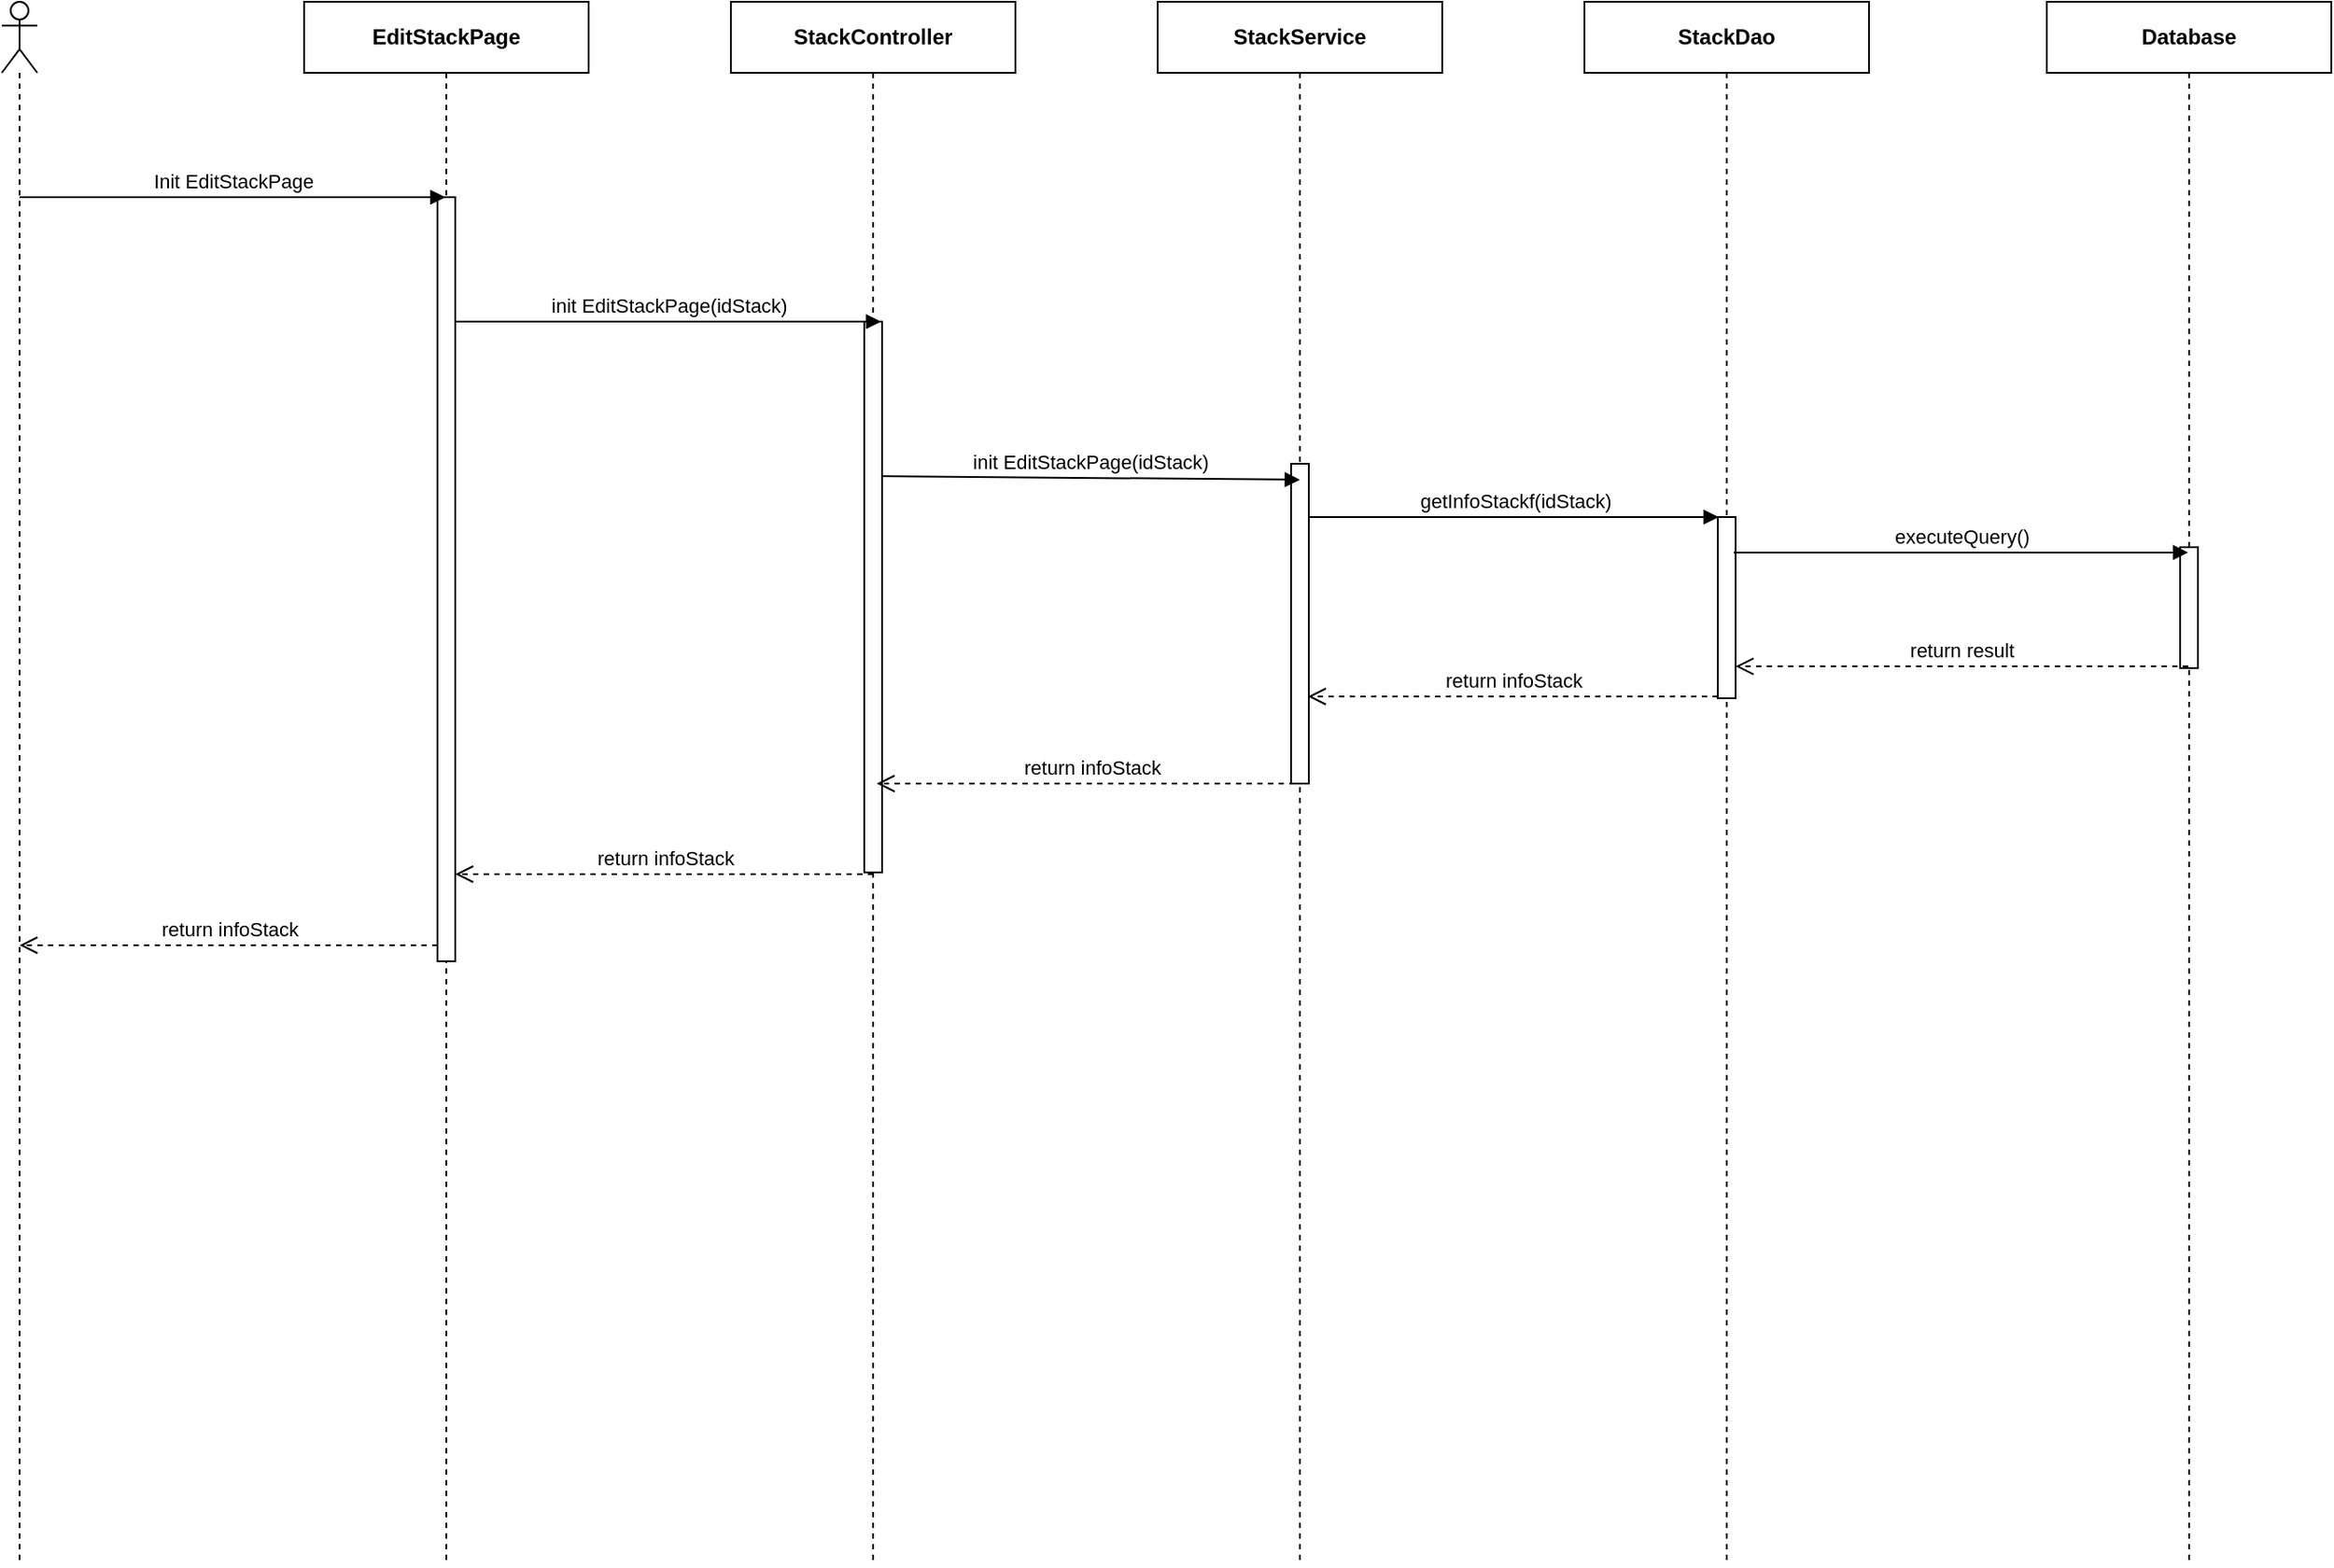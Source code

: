 <mxfile version="14.4.3" type="device" pages="3"><diagram id="dortT6MqcTZUcP8f6nc-" name="Ev01"><mxGraphModel dx="1205" dy="696" grid="1" gridSize="10" guides="1" tooltips="1" connect="1" arrows="1" fold="1" page="1" pageScale="1" pageWidth="850" pageHeight="1100" math="0" shadow="0"><root><mxCell id="0"/><mxCell id="1" parent="0"/><mxCell id="cZlcfkwqCXku29xARAWF-1" value="" style="shape=umlLifeline;participant=umlActor;perimeter=lifelinePerimeter;whiteSpace=wrap;html=1;container=1;collapsible=0;recursiveResize=0;verticalAlign=top;spacingTop=36;outlineConnect=0;" parent="1" vertex="1"><mxGeometry x="310" y="80" width="20" height="880" as="geometry"/></mxCell><mxCell id="cZlcfkwqCXku29xARAWF-2" value="&lt;b&gt;EditStackPage&lt;/b&gt;" style="shape=umlLifeline;perimeter=lifelinePerimeter;whiteSpace=wrap;html=1;container=1;collapsible=0;recursiveResize=0;outlineConnect=0;" parent="1" vertex="1"><mxGeometry x="480" y="80" width="160" height="880" as="geometry"/></mxCell><mxCell id="cZlcfkwqCXku29xARAWF-3" value="" style="html=1;points=[];perimeter=orthogonalPerimeter;" parent="cZlcfkwqCXku29xARAWF-2" vertex="1"><mxGeometry x="75" y="110" width="10" height="430" as="geometry"/></mxCell><mxCell id="cZlcfkwqCXku29xARAWF-4" value="&lt;b&gt;StackDao&lt;/b&gt;" style="shape=umlLifeline;perimeter=lifelinePerimeter;whiteSpace=wrap;html=1;container=1;collapsible=0;recursiveResize=0;outlineConnect=0;" parent="1" vertex="1"><mxGeometry x="1200" y="80" width="160" height="880" as="geometry"/></mxCell><mxCell id="cZlcfkwqCXku29xARAWF-5" value="" style="html=1;points=[];perimeter=orthogonalPerimeter;" parent="cZlcfkwqCXku29xARAWF-4" vertex="1"><mxGeometry x="75" y="290" width="10" height="102" as="geometry"/></mxCell><mxCell id="cZlcfkwqCXku29xARAWF-7" value="return infoStack" style="html=1;verticalAlign=bottom;endArrow=open;dashed=1;endSize=8;exitX=0;exitY=0.95;" parent="cZlcfkwqCXku29xARAWF-4" edge="1"><mxGeometry relative="1" as="geometry"><mxPoint x="-155.5" y="391.0" as="targetPoint"/><mxPoint x="75" y="391" as="sourcePoint"/></mxGeometry></mxCell><mxCell id="cZlcfkwqCXku29xARAWF-8" value="&lt;b&gt;StackService&lt;/b&gt;" style="shape=umlLifeline;perimeter=lifelinePerimeter;whiteSpace=wrap;html=1;container=1;collapsible=0;recursiveResize=0;outlineConnect=0;" parent="1" vertex="1"><mxGeometry x="960" y="80" width="160" height="880" as="geometry"/></mxCell><mxCell id="cZlcfkwqCXku29xARAWF-9" value="" style="html=1;points=[];perimeter=orthogonalPerimeter;" parent="cZlcfkwqCXku29xARAWF-8" vertex="1"><mxGeometry x="75" y="260" width="10" height="180" as="geometry"/></mxCell><mxCell id="cZlcfkwqCXku29xARAWF-10" value="&lt;b&gt;StackController&lt;/b&gt;" style="shape=umlLifeline;perimeter=lifelinePerimeter;whiteSpace=wrap;html=1;container=1;collapsible=0;recursiveResize=0;outlineConnect=0;" parent="1" vertex="1"><mxGeometry x="720" y="80" width="160" height="880" as="geometry"/></mxCell><mxCell id="cZlcfkwqCXku29xARAWF-11" value="" style="html=1;points=[];perimeter=orthogonalPerimeter;" parent="cZlcfkwqCXku29xARAWF-10" vertex="1"><mxGeometry x="75" y="180" width="10" height="310" as="geometry"/></mxCell><mxCell id="cZlcfkwqCXku29xARAWF-14" value="Init EditStackPage" style="html=1;verticalAlign=bottom;endArrow=block;" parent="1" target="cZlcfkwqCXku29xARAWF-2" edge="1"><mxGeometry width="80" relative="1" as="geometry"><mxPoint x="320" y="190" as="sourcePoint"/><mxPoint x="400" y="190" as="targetPoint"/></mxGeometry></mxCell><mxCell id="cZlcfkwqCXku29xARAWF-15" value="init&amp;nbsp;EditStackPage(idStack)" style="html=1;verticalAlign=bottom;endArrow=block;" parent="1" edge="1"><mxGeometry width="80" relative="1" as="geometry"><mxPoint x="565" y="260.0" as="sourcePoint"/><mxPoint x="804.5" y="260.0" as="targetPoint"/></mxGeometry></mxCell><mxCell id="cZlcfkwqCXku29xARAWF-16" value="init&amp;nbsp;EditStackPage(idStack)" style="html=1;verticalAlign=bottom;endArrow=block;" parent="1" edge="1"><mxGeometry relative="1" as="geometry"><mxPoint x="805" y="347.0" as="sourcePoint"/><mxPoint x="1040" y="349" as="targetPoint"/></mxGeometry></mxCell><mxCell id="cZlcfkwqCXku29xARAWF-17" value="return infoStack" style="html=1;verticalAlign=bottom;endArrow=open;dashed=1;endSize=8;" parent="1" edge="1"><mxGeometry relative="1" as="geometry"><mxPoint x="802" y="520" as="targetPoint"/><mxPoint x="1043" y="520" as="sourcePoint"/></mxGeometry></mxCell><mxCell id="cZlcfkwqCXku29xARAWF-18" value="return infoStack" style="html=1;verticalAlign=bottom;endArrow=open;dashed=1;endSize=8;" parent="1" edge="1"><mxGeometry relative="1" as="geometry"><mxPoint x="800" y="571.0" as="sourcePoint"/><mxPoint x="565" y="571.0" as="targetPoint"/></mxGeometry></mxCell><mxCell id="btJIW14edb4-GAvGna9D-1" value="return infoStack" style="html=1;verticalAlign=bottom;endArrow=open;dashed=1;endSize=8;" parent="1" edge="1"><mxGeometry relative="1" as="geometry"><mxPoint x="555" y="611" as="sourcePoint"/><mxPoint x="320" y="611" as="targetPoint"/></mxGeometry></mxCell><mxCell id="RR2y86YbD3n0Jtwzs3iX-1" value="&lt;b&gt;Database&lt;/b&gt;" style="shape=umlLifeline;perimeter=lifelinePerimeter;whiteSpace=wrap;html=1;container=1;collapsible=0;recursiveResize=0;outlineConnect=0;" parent="1" vertex="1"><mxGeometry x="1460" y="80" width="160" height="880" as="geometry"/></mxCell><mxCell id="RR2y86YbD3n0Jtwzs3iX-3" value="" style="html=1;points=[];perimeter=orthogonalPerimeter;" parent="RR2y86YbD3n0Jtwzs3iX-1" vertex="1"><mxGeometry x="75" y="307" width="10" height="68" as="geometry"/></mxCell><mxCell id="RR2y86YbD3n0Jtwzs3iX-2" value="executeQuery()" style="html=1;verticalAlign=bottom;endArrow=block;exitX=0.9;exitY=0.196;exitDx=0;exitDy=0;exitPerimeter=0;" parent="1" source="cZlcfkwqCXku29xARAWF-5" target="RR2y86YbD3n0Jtwzs3iX-1" edge="1"><mxGeometry relative="1" as="geometry"><mxPoint x="1290.004" y="390" as="sourcePoint"/><mxPoint x="1525.68" y="390" as="targetPoint"/></mxGeometry></mxCell><mxCell id="cZlcfkwqCXku29xARAWF-6" value="getInfoStackf(idStack)" style="html=1;verticalAlign=bottom;endArrow=block;entryX=0;entryY=0;" parent="1" edge="1"><mxGeometry relative="1" as="geometry"><mxPoint x="1045" y="370" as="sourcePoint"/><mxPoint x="1275.5" y="370" as="targetPoint"/></mxGeometry></mxCell><mxCell id="RR2y86YbD3n0Jtwzs3iX-4" value="return result" style="html=1;verticalAlign=bottom;endArrow=open;dashed=1;endSize=8;entryX=1;entryY=0.824;entryDx=0;entryDy=0;entryPerimeter=0;" parent="1" target="cZlcfkwqCXku29xARAWF-5" edge="1"><mxGeometry relative="1" as="geometry"><mxPoint x="1290" y="454" as="targetPoint"/><mxPoint x="1539.5" y="454.0" as="sourcePoint"/></mxGeometry></mxCell></root></mxGraphModel></diagram><diagram id="miUTli6exasW_K5MXO2H" name="Ev02"><mxGraphModel dx="2048" dy="1184" grid="1" gridSize="10" guides="1" tooltips="1" connect="1" arrows="1" fold="1" page="1" pageScale="1" pageWidth="850" pageHeight="1100" math="0" shadow="0"><root><mxCell id="M45TqKtGHWPlIFZI2yQL-0"/><mxCell id="M45TqKtGHWPlIFZI2yQL-1" parent="M45TqKtGHWPlIFZI2yQL-0"/><mxCell id="gCiw3v80WIzXXxmJgqHb-2" value="alt" style="shape=umlFrame;whiteSpace=wrap;html=1;" parent="M45TqKtGHWPlIFZI2yQL-1" vertex="1"><mxGeometry x="190" y="681" width="990" height="296" as="geometry"/></mxCell><mxCell id="M45TqKtGHWPlIFZI2yQL-4" value="" style="shape=umlLifeline;participant=umlActor;perimeter=lifelinePerimeter;whiteSpace=wrap;html=1;container=1;collapsible=0;recursiveResize=0;verticalAlign=top;spacingTop=36;outlineConnect=0;" parent="M45TqKtGHWPlIFZI2yQL-1" vertex="1"><mxGeometry x="310" y="80" width="20" height="1200" as="geometry"/></mxCell><mxCell id="M45TqKtGHWPlIFZI2yQL-5" value="&lt;b&gt;EditStackPage&lt;/b&gt;" style="shape=umlLifeline;perimeter=lifelinePerimeter;whiteSpace=wrap;html=1;container=1;collapsible=0;recursiveResize=0;outlineConnect=0;" parent="M45TqKtGHWPlIFZI2yQL-1" vertex="1"><mxGeometry x="480" y="80" width="160" height="1200" as="geometry"/></mxCell><mxCell id="M45TqKtGHWPlIFZI2yQL-6" value="" style="html=1;points=[];perimeter=orthogonalPerimeter;" parent="M45TqKtGHWPlIFZI2yQL-5" vertex="1"><mxGeometry x="75" y="110" width="10" height="770" as="geometry"/></mxCell><mxCell id="M45TqKtGHWPlIFZI2yQL-7" value="&lt;b&gt;StackDao&lt;/b&gt;" style="shape=umlLifeline;perimeter=lifelinePerimeter;whiteSpace=wrap;html=1;container=1;collapsible=0;recursiveResize=0;outlineConnect=0;" parent="M45TqKtGHWPlIFZI2yQL-1" vertex="1"><mxGeometry x="1224" y="80" width="160" height="1200" as="geometry"/></mxCell><mxCell id="M45TqKtGHWPlIFZI2yQL-8" value="&lt;b&gt;Stack&lt;/b&gt;&lt;b&gt;Service&lt;/b&gt;" style="shape=umlLifeline;perimeter=lifelinePerimeter;whiteSpace=wrap;html=1;container=1;collapsible=0;recursiveResize=0;outlineConnect=0;" parent="M45TqKtGHWPlIFZI2yQL-1" vertex="1"><mxGeometry x="984" y="80" width="160" height="1200" as="geometry"/></mxCell><mxCell id="M45TqKtGHWPlIFZI2yQL-9" value="" style="html=1;points=[];perimeter=orthogonalPerimeter;" parent="M45TqKtGHWPlIFZI2yQL-8" vertex="1"><mxGeometry x="75" y="322" width="10" height="558" as="geometry"/></mxCell><mxCell id="M45TqKtGHWPlIFZI2yQL-11" value="&lt;b&gt;StackController&lt;/b&gt;" style="shape=umlLifeline;perimeter=lifelinePerimeter;whiteSpace=wrap;html=1;container=1;collapsible=0;recursiveResize=0;outlineConnect=0;" parent="M45TqKtGHWPlIFZI2yQL-1" vertex="1"><mxGeometry x="720" y="80" width="160" height="1200" as="geometry"/></mxCell><mxCell id="M45TqKtGHWPlIFZI2yQL-12" value="" style="html=1;points=[];perimeter=orthogonalPerimeter;" parent="M45TqKtGHWPlIFZI2yQL-11" vertex="1"><mxGeometry x="75" y="280" width="10" height="600" as="geometry"/></mxCell><mxCell id="M45TqKtGHWPlIFZI2yQL-13" value="Click Button Save" style="html=1;verticalAlign=bottom;endArrow=block;" parent="M45TqKtGHWPlIFZI2yQL-1" target="M45TqKtGHWPlIFZI2yQL-5" edge="1"><mxGeometry width="80" relative="1" as="geometry"><mxPoint x="320" y="190" as="sourcePoint"/><mxPoint x="400" y="190" as="targetPoint"/></mxGeometry></mxCell><mxCell id="M45TqKtGHWPlIFZI2yQL-14" value="updateStack(editStackForm)" style="html=1;verticalAlign=bottom;endArrow=block;" parent="M45TqKtGHWPlIFZI2yQL-1" edge="1"><mxGeometry width="80" relative="1" as="geometry"><mxPoint x="560" y="363" as="sourcePoint"/><mxPoint x="799.5" y="363" as="targetPoint"/></mxGeometry></mxCell><mxCell id="M45TqKtGHWPlIFZI2yQL-22" value="checkBusinessUpdateStack(editStackForm)" style="html=1;verticalAlign=bottom;endArrow=block;entryX=0.7;entryY=0.002;entryDx=0;entryDy=0;entryPerimeter=0;" parent="M45TqKtGHWPlIFZI2yQL-1" edge="1"><mxGeometry relative="1" as="geometry"><mxPoint x="805" y="400.0" as="sourcePoint"/><mxPoint x="1066" y="401.6" as="targetPoint"/></mxGeometry></mxCell><mxCell id="M45TqKtGHWPlIFZI2yQL-31" value="" style="html=1;points=[];perimeter=orthogonalPerimeter;" parent="M45TqKtGHWPlIFZI2yQL-1" vertex="1"><mxGeometry x="1064" y="452" width="10" height="40" as="geometry"/></mxCell><mxCell id="M45TqKtGHWPlIFZI2yQL-32" value="&lt;span style=&quot;text-align: center&quot;&gt;checkBusinessUpdateStack(&lt;/span&gt;&lt;span style=&quot;text-align: center&quot;&gt;editStackForm&lt;/span&gt;&lt;span style=&quot;text-align: center&quot;&gt;)&lt;/span&gt;" style="edgeStyle=orthogonalEdgeStyle;html=1;align=left;spacingLeft=2;endArrow=block;rounded=0;entryX=1;entryY=0;" parent="M45TqKtGHWPlIFZI2yQL-1" target="M45TqKtGHWPlIFZI2yQL-31" edge="1"><mxGeometry relative="1" as="geometry"><mxPoint x="1069" y="432.0" as="sourcePoint"/><Array as="points"><mxPoint x="1094" y="432"/></Array></mxGeometry></mxCell><mxCell id="M45TqKtGHWPlIFZI2yQL-37" value="" style="html=1;points=[];perimeter=orthogonalPerimeter;" parent="M45TqKtGHWPlIFZI2yQL-1" vertex="1"><mxGeometry x="1299" y="554" width="10" height="80" as="geometry"/></mxCell><mxCell id="M45TqKtGHWPlIFZI2yQL-38" value="doUpdateStack(stack)" style="html=1;verticalAlign=bottom;endArrow=block;entryX=0;entryY=0;" parent="M45TqKtGHWPlIFZI2yQL-1" target="M45TqKtGHWPlIFZI2yQL-37" edge="1"><mxGeometry relative="1" as="geometry"><mxPoint x="1063.324" y="554" as="sourcePoint"/></mxGeometry></mxCell><mxCell id="M45TqKtGHWPlIFZI2yQL-39" value="return result" style="html=1;verticalAlign=bottom;endArrow=open;dashed=1;endSize=8;exitX=0;exitY=0.95;" parent="M45TqKtGHWPlIFZI2yQL-1" source="M45TqKtGHWPlIFZI2yQL-37" edge="1"><mxGeometry relative="1" as="geometry"><mxPoint x="1063.324" y="630" as="targetPoint"/></mxGeometry></mxCell><mxCell id="M45TqKtGHWPlIFZI2yQL-41" value="" style="html=1;points=[];perimeter=orthogonalPerimeter;" parent="M45TqKtGHWPlIFZI2yQL-1" vertex="1"><mxGeometry x="560" y="250" width="10" height="40" as="geometry"/></mxCell><mxCell id="M45TqKtGHWPlIFZI2yQL-42" value="checkForm()" style="edgeStyle=orthogonalEdgeStyle;html=1;align=left;spacingLeft=2;endArrow=block;rounded=0;entryX=1;entryY=0;" parent="M45TqKtGHWPlIFZI2yQL-1" target="M45TqKtGHWPlIFZI2yQL-41" edge="1"><mxGeometry relative="1" as="geometry"><mxPoint x="565" y="230" as="sourcePoint"/><Array as="points"><mxPoint x="590" y="230"/></Array></mxGeometry></mxCell><mxCell id="v_PnaHp9XSkrA24M_q0v-26" value="return&amp;nbsp;&lt;span style=&quot;font-size: 12px ; background-color: rgb(248 , 249 , 250)&quot;&gt;errorObj&lt;/span&gt;" style="html=1;verticalAlign=bottom;endArrow=open;dashed=1;endSize=8;" parent="M45TqKtGHWPlIFZI2yQL-1" edge="1"><mxGeometry relative="1" as="geometry"><mxPoint x="795" y="912" as="sourcePoint"/><mxPoint x="560" y="912" as="targetPoint"/></mxGeometry></mxCell><mxCell id="_gAQGyZ5WkeUm15NP_iT-2" value="&lt;b&gt;Database&lt;/b&gt;" style="shape=umlLifeline;perimeter=lifelinePerimeter;whiteSpace=wrap;html=1;container=1;collapsible=0;recursiveResize=0;outlineConnect=0;" parent="M45TqKtGHWPlIFZI2yQL-1" vertex="1"><mxGeometry x="1464" y="80" width="160" height="1200" as="geometry"/></mxCell><mxCell id="_gAQGyZ5WkeUm15NP_iT-3" value="" style="html=1;points=[];perimeter=orthogonalPerimeter;" parent="_gAQGyZ5WkeUm15NP_iT-2" vertex="1"><mxGeometry x="75" y="486" width="10" height="60" as="geometry"/></mxCell><mxCell id="_gAQGyZ5WkeUm15NP_iT-4" value="executeQuery()" style="html=1;verticalAlign=bottom;endArrow=block;entryX=0;entryY=0;" parent="M45TqKtGHWPlIFZI2yQL-1" edge="1"><mxGeometry x="0.315" y="10" relative="1" as="geometry"><mxPoint x="1309.004" y="566" as="sourcePoint"/><mxPoint x="1544.68" y="566" as="targetPoint"/><mxPoint as="offset"/></mxGeometry></mxCell><mxCell id="_gAQGyZ5WkeUm15NP_iT-5" value="return result" style="html=1;verticalAlign=bottom;endArrow=open;dashed=1;endSize=8;exitX=0;exitY=0.95;" parent="M45TqKtGHWPlIFZI2yQL-1" edge="1"><mxGeometry relative="1" as="geometry"><mxPoint x="1304" y="616" as="targetPoint"/><mxPoint x="1534.68" y="616" as="sourcePoint"/></mxGeometry></mxCell><mxCell id="v_PnaHp9XSkrA24M_q0v-28" value="return" style="html=1;verticalAlign=bottom;endArrow=open;dashed=1;endSize=8;exitX=0.1;exitY=0.806;exitDx=0;exitDy=0;exitPerimeter=0;" parent="M45TqKtGHWPlIFZI2yQL-1" edge="1"><mxGeometry x="-0.026" relative="1" as="geometry"><mxPoint x="810" y="737.5" as="targetPoint"/><mxPoint x="1060" y="736.98" as="sourcePoint"/><mxPoint as="offset"/></mxGeometry></mxCell><mxCell id="_gAQGyZ5WkeUm15NP_iT-8" value="return listErrorCode" style="html=1;verticalAlign=bottom;endArrow=open;dashed=1;endSize=8;" parent="M45TqKtGHWPlIFZI2yQL-1" edge="1"><mxGeometry x="-0.026" relative="1" as="geometry"><mxPoint x="805" y="886" as="targetPoint"/><mxPoint x="1050" y="886" as="sourcePoint"/><mxPoint as="offset"/></mxGeometry></mxCell><mxCell id="_gAQGyZ5WkeUm15NP_iT-20" value="return" style="html=1;verticalAlign=bottom;endArrow=open;dashed=1;endSize=8;" parent="M45TqKtGHWPlIFZI2yQL-1" edge="1"><mxGeometry x="-0.026" relative="1" as="geometry"><mxPoint x="567" y="748.52" as="targetPoint"/><mxPoint x="790" y="749" as="sourcePoint"/><mxPoint as="offset"/></mxGeometry></mxCell><mxCell id="gCiw3v80WIzXXxmJgqHb-0" value="return&amp;nbsp;&lt;span style=&quot;font-size: 12px ; background-color: rgb(248 , 249 , 250)&quot;&gt;errorObj&lt;/span&gt;" style="html=1;verticalAlign=bottom;endArrow=open;dashed=1;endSize=8;" parent="M45TqKtGHWPlIFZI2yQL-1" edge="1"><mxGeometry relative="1" as="geometry"><mxPoint x="555" y="952" as="sourcePoint"/><mxPoint x="320" y="952" as="targetPoint"/></mxGeometry></mxCell><mxCell id="gCiw3v80WIzXXxmJgqHb-1" value="return" style="html=1;verticalAlign=bottom;endArrow=open;dashed=1;endSize=8;" parent="M45TqKtGHWPlIFZI2yQL-1" edge="1"><mxGeometry x="-0.026" relative="1" as="geometry"><mxPoint x="320" y="792.0" as="targetPoint"/><mxPoint x="550" y="792" as="sourcePoint"/><mxPoint as="offset"/></mxGeometry></mxCell><mxCell id="gCiw3v80WIzXXxmJgqHb-3" value="&lt;span style=&quot;font-size: 11px ; background-color: rgb(255 , 255 , 255)&quot;&gt;&lt;b&gt;[success]&lt;/b&gt;&lt;/span&gt;" style="text;html=1;align=center;verticalAlign=middle;resizable=0;points=[];autosize=1;" parent="M45TqKtGHWPlIFZI2yQL-1" vertex="1"><mxGeometry x="220" y="731" width="70" height="20" as="geometry"/></mxCell><mxCell id="gCiw3v80WIzXXxmJgqHb-4" value="&lt;span style=&quot;font-size: 11px ; background-color: rgb(255 , 255 , 255)&quot;&gt;&lt;b&gt;[fail]&lt;/b&gt;&lt;/span&gt;" style="text;html=1;align=center;verticalAlign=middle;resizable=0;points=[];autosize=1;" parent="M45TqKtGHWPlIFZI2yQL-1" vertex="1"><mxGeometry x="220" y="861" width="40" height="20" as="geometry"/></mxCell><mxCell id="gCiw3v80WIzXXxmJgqHb-5" value="" style="endArrow=none;dashed=1;html=1;" parent="M45TqKtGHWPlIFZI2yQL-1" edge="1"><mxGeometry width="50" height="50" relative="1" as="geometry"><mxPoint x="188" y="831" as="sourcePoint"/><mxPoint x="1180" y="831" as="targetPoint"/></mxGeometry></mxCell></root></mxGraphModel></diagram><diagram id="hKQE1-z1rkHL5q3doPn-" name="Ev03"><mxGraphModel dx="1024" dy="592" grid="1" gridSize="10" guides="1" tooltips="1" connect="1" arrows="1" fold="1" page="1" pageScale="1" pageWidth="850" pageHeight="1100" math="0" shadow="0"><root><mxCell id="0YHGkKNZ4655O0bIZjZG-0"/><mxCell id="0YHGkKNZ4655O0bIZjZG-1" parent="0YHGkKNZ4655O0bIZjZG-0"/><mxCell id="0YHGkKNZ4655O0bIZjZG-2" value="" style="shape=umlLifeline;participant=umlActor;perimeter=lifelinePerimeter;whiteSpace=wrap;html=1;container=1;collapsible=0;recursiveResize=0;verticalAlign=top;spacingTop=36;outlineConnect=0;" parent="0YHGkKNZ4655O0bIZjZG-1" vertex="1"><mxGeometry x="310" y="80" width="20" height="320" as="geometry"/></mxCell><mxCell id="0YHGkKNZ4655O0bIZjZG-3" value="&lt;b&gt;EditStackPage&lt;/b&gt;" style="shape=umlLifeline;perimeter=lifelinePerimeter;whiteSpace=wrap;html=1;container=1;collapsible=0;recursiveResize=0;outlineConnect=0;" parent="0YHGkKNZ4655O0bIZjZG-1" vertex="1"><mxGeometry x="480" y="80" width="160" height="320" as="geometry"/></mxCell><mxCell id="0YHGkKNZ4655O0bIZjZG-4" value="" style="html=1;points=[];perimeter=orthogonalPerimeter;" parent="0YHGkKNZ4655O0bIZjZG-3" vertex="1"><mxGeometry x="75" y="110" width="10" height="160" as="geometry"/></mxCell><mxCell id="0YHGkKNZ4655O0bIZjZG-5" value="&lt;b&gt;StackDetailPage&lt;/b&gt;" style="shape=umlLifeline;perimeter=lifelinePerimeter;whiteSpace=wrap;html=1;container=1;collapsible=0;recursiveResize=0;outlineConnect=0;" parent="0YHGkKNZ4655O0bIZjZG-1" vertex="1"><mxGeometry x="720" y="80" width="160" height="320" as="geometry"/></mxCell><mxCell id="0YHGkKNZ4655O0bIZjZG-6" value="Click Button Back" style="html=1;verticalAlign=bottom;endArrow=block;" parent="0YHGkKNZ4655O0bIZjZG-1" target="0YHGkKNZ4655O0bIZjZG-3" edge="1"><mxGeometry width="80" relative="1" as="geometry"><mxPoint x="320" y="190" as="sourcePoint"/><mxPoint x="400" y="190" as="targetPoint"/></mxGeometry></mxCell><mxCell id="0YHGkKNZ4655O0bIZjZG-10" value="changeScreen(&quot;StackDetailPage&quot;)" style="html=1;verticalAlign=bottom;endArrow=block;" parent="0YHGkKNZ4655O0bIZjZG-1" target="0YHGkKNZ4655O0bIZjZG-5" edge="1"><mxGeometry width="80" relative="1" as="geometry"><mxPoint x="560" y="340" as="sourcePoint"/><mxPoint x="640" y="340" as="targetPoint"/></mxGeometry></mxCell></root></mxGraphModel></diagram></mxfile>